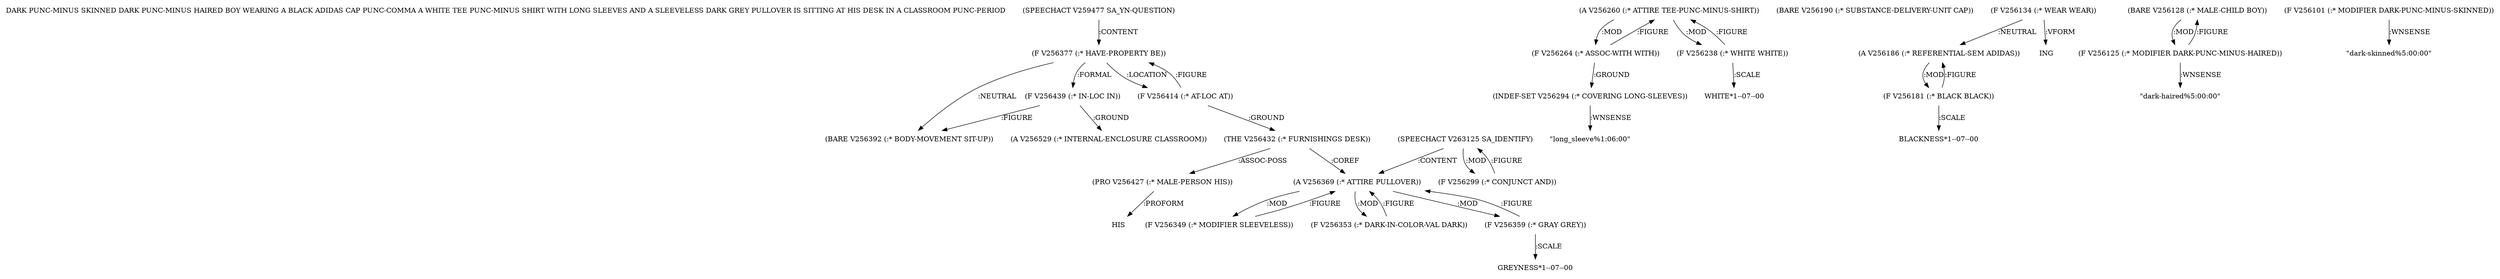 digraph Terms {
  node [shape=none]
  "DARK PUNC-MINUS SKINNED DARK PUNC-MINUS HAIRED BOY WEARING A BLACK ADIDAS CAP PUNC-COMMA A WHITE TEE PUNC-MINUS SHIRT WITH LONG SLEEVES AND A SLEEVELESS DARK GREY PULLOVER IS SITTING AT HIS DESK IN A CLASSROOM PUNC-PERIOD"
  "V259477" [label="(SPEECHACT V259477 SA_YN-QUESTION)"]
  "V259477" -> "V256377" [label=":CONTENT"]
  "V256377" [label="(F V256377 (:* HAVE-PROPERTY BE))"]
  "V256377" -> "V256392" [label=":NEUTRAL"]
  "V256377" -> "V256439" [label=":FORMAL"]
  "V256377" -> "V256414" [label=":LOCATION"]
  "V256392" [label="(BARE V256392 (:* BODY-MOVEMENT SIT-UP))"]
  "V256414" [label="(F V256414 (:* AT-LOC AT))"]
  "V256414" -> "V256432" [label=":GROUND"]
  "V256414" -> "V256377" [label=":FIGURE"]
  "V256432" [label="(THE V256432 (:* FURNISHINGS DESK))"]
  "V256432" -> "V256427" [label=":ASSOC-POSS"]
  "V256432" -> "V256369" [label=":COREF"]
  "V256427" [label="(PRO V256427 (:* MALE-PERSON HIS))"]
  "V256427" -> "NT267920" [label=":PROFORM"]
  "NT267920" [label="HIS"]
  "V256439" [label="(F V256439 (:* IN-LOC IN))"]
  "V256439" -> "V256529" [label=":GROUND"]
  "V256439" -> "V256392" [label=":FIGURE"]
  "V256529" [label="(A V256529 (:* INTERNAL-ENCLOSURE CLASSROOM))"]
  "V263125" [label="(SPEECHACT V263125 SA_IDENTIFY)"]
  "V263125" -> "V256369" [label=":CONTENT"]
  "V263125" -> "V256299" [label=":MOD"]
  "V256299" [label="(F V256299 (:* CONJUNCT AND))"]
  "V256299" -> "V263125" [label=":FIGURE"]
  "V256369" [label="(A V256369 (:* ATTIRE PULLOVER))"]
  "V256369" -> "V256349" [label=":MOD"]
  "V256369" -> "V256353" [label=":MOD"]
  "V256369" -> "V256359" [label=":MOD"]
  "V256349" [label="(F V256349 (:* MODIFIER SLEEVELESS))"]
  "V256349" -> "V256369" [label=":FIGURE"]
  "V256353" [label="(F V256353 (:* DARK-IN-COLOR-VAL DARK))"]
  "V256353" -> "V256369" [label=":FIGURE"]
  "V256359" [label="(F V256359 (:* GRAY GREY))"]
  "V256359" -> "V256369" [label=":FIGURE"]
  "V256359" -> "NT267921" [label=":SCALE"]
  "NT267921" [label="GREYNESS*1--07--00"]
  "V256260" [label="(A V256260 (:* ATTIRE TEE-PUNC-MINUS-SHIRT))"]
  "V256260" -> "V256264" [label=":MOD"]
  "V256260" -> "V256238" [label=":MOD"]
  "V256238" [label="(F V256238 (:* WHITE WHITE))"]
  "V256238" -> "V256260" [label=":FIGURE"]
  "V256238" -> "NT267922" [label=":SCALE"]
  "NT267922" [label="WHITE*1--07--00"]
  "V256264" [label="(F V256264 (:* ASSOC-WITH WITH))"]
  "V256264" -> "V256294" [label=":GROUND"]
  "V256264" -> "V256260" [label=":FIGURE"]
  "V256294" [label="(INDEF-SET V256294 (:* COVERING LONG-SLEEVES))"]
  "V256294" -> "NT267923" [label=":WNSENSE"]
  "NT267923" [label="\"long_sleeve%1:06:00\""]
  "V256190" [label="(BARE V256190 (:* SUBSTANCE-DELIVERY-UNIT CAP))"]
  "V256134" [label="(F V256134 (:* WEAR WEAR))"]
  "V256134" -> "V256186" [label=":NEUTRAL"]
  "V256134" -> "NT267924" [label=":VFORM"]
  "NT267924" [label="ING"]
  "V256186" [label="(A V256186 (:* REFERENTIAL-SEM ADIDAS))"]
  "V256186" -> "V256181" [label=":MOD"]
  "V256181" [label="(F V256181 (:* BLACK BLACK))"]
  "V256181" -> "V256186" [label=":FIGURE"]
  "V256181" -> "NT267925" [label=":SCALE"]
  "NT267925" [label="BLACKNESS*1--07--00"]
  "V256128" [label="(BARE V256128 (:* MALE-CHILD BOY))"]
  "V256128" -> "V256125" [label=":MOD"]
  "V256125" [label="(F V256125 (:* MODIFIER DARK-PUNC-MINUS-HAIRED))"]
  "V256125" -> "V256128" [label=":FIGURE"]
  "V256125" -> "NT267926" [label=":WNSENSE"]
  "NT267926" [label="\"dark-haired%5:00:00\""]
  "V256101" [label="(F V256101 (:* MODIFIER DARK-PUNC-MINUS-SKINNED))"]
  "V256101" -> "NT267927" [label=":WNSENSE"]
  "NT267927" [label="\"dark-skinned%5:00:00\""]
}
